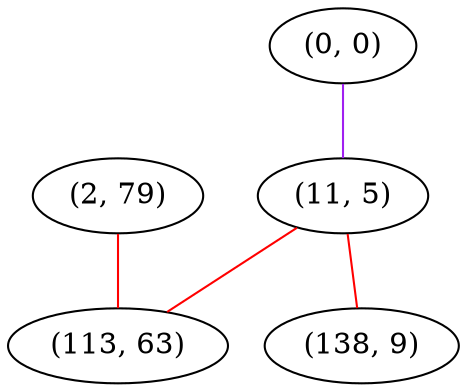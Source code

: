 graph "" {
"(2, 79)";
"(0, 0)";
"(11, 5)";
"(138, 9)";
"(113, 63)";
"(2, 79)" -- "(113, 63)"  [color=red, key=0, weight=1];
"(0, 0)" -- "(11, 5)"  [color=purple, key=0, weight=4];
"(11, 5)" -- "(138, 9)"  [color=red, key=0, weight=1];
"(11, 5)" -- "(113, 63)"  [color=red, key=0, weight=1];
}
